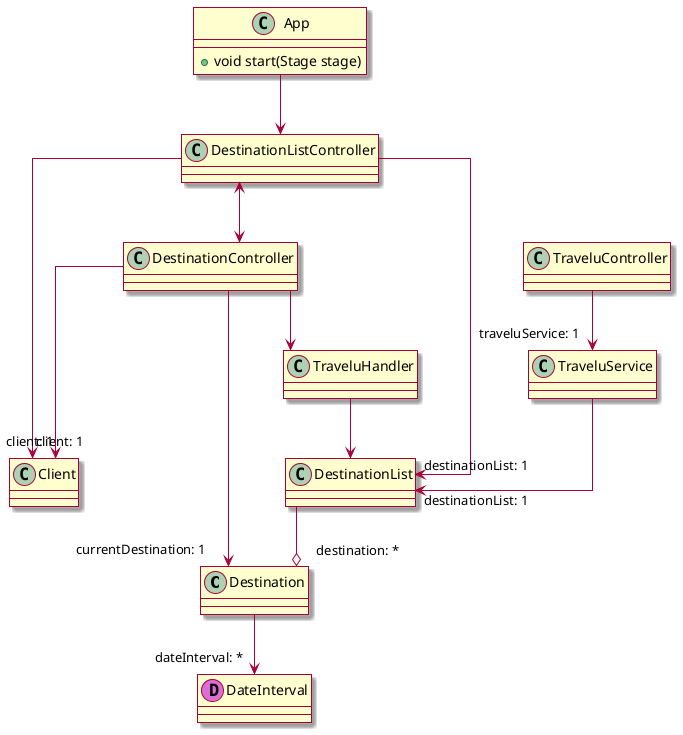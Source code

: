 @startuml cdSummary
skin rose
skinparam Linetype ortho

class Destination
class DestinationList
class DateInterval << (D,orchid) >> {}
class DestinationController
class DestinationListController 
class App {
    +void start(Stage stage)
}
class TraveluHandler 
class Client
class TraveluHandler 
class TraveluController
class TraveluService

App --> DestinationListController
DestinationListController <--> DestinationController
Destination --> "dateInterval: *" DateInterval
DestinationList --o "destination: *" Destination
DestinationController --> "currentDestination: 1" Destination 
DestinationController -[hidden]-> DestinationList
DestinationController --> TraveluHandler
DestinationListController -[hidden]-> TraveluHandler
DestinationListController --> "destinationList: 1" DestinationList
TraveluHandler --> DestinationList
DestinationListController --> "client: 1" Client
DestinationController ---> "client: 1" Client
TraveluController --> "traveluService: 1" TraveluService
TraveluService --> "destinationList: 1" DestinationList
@enduml


